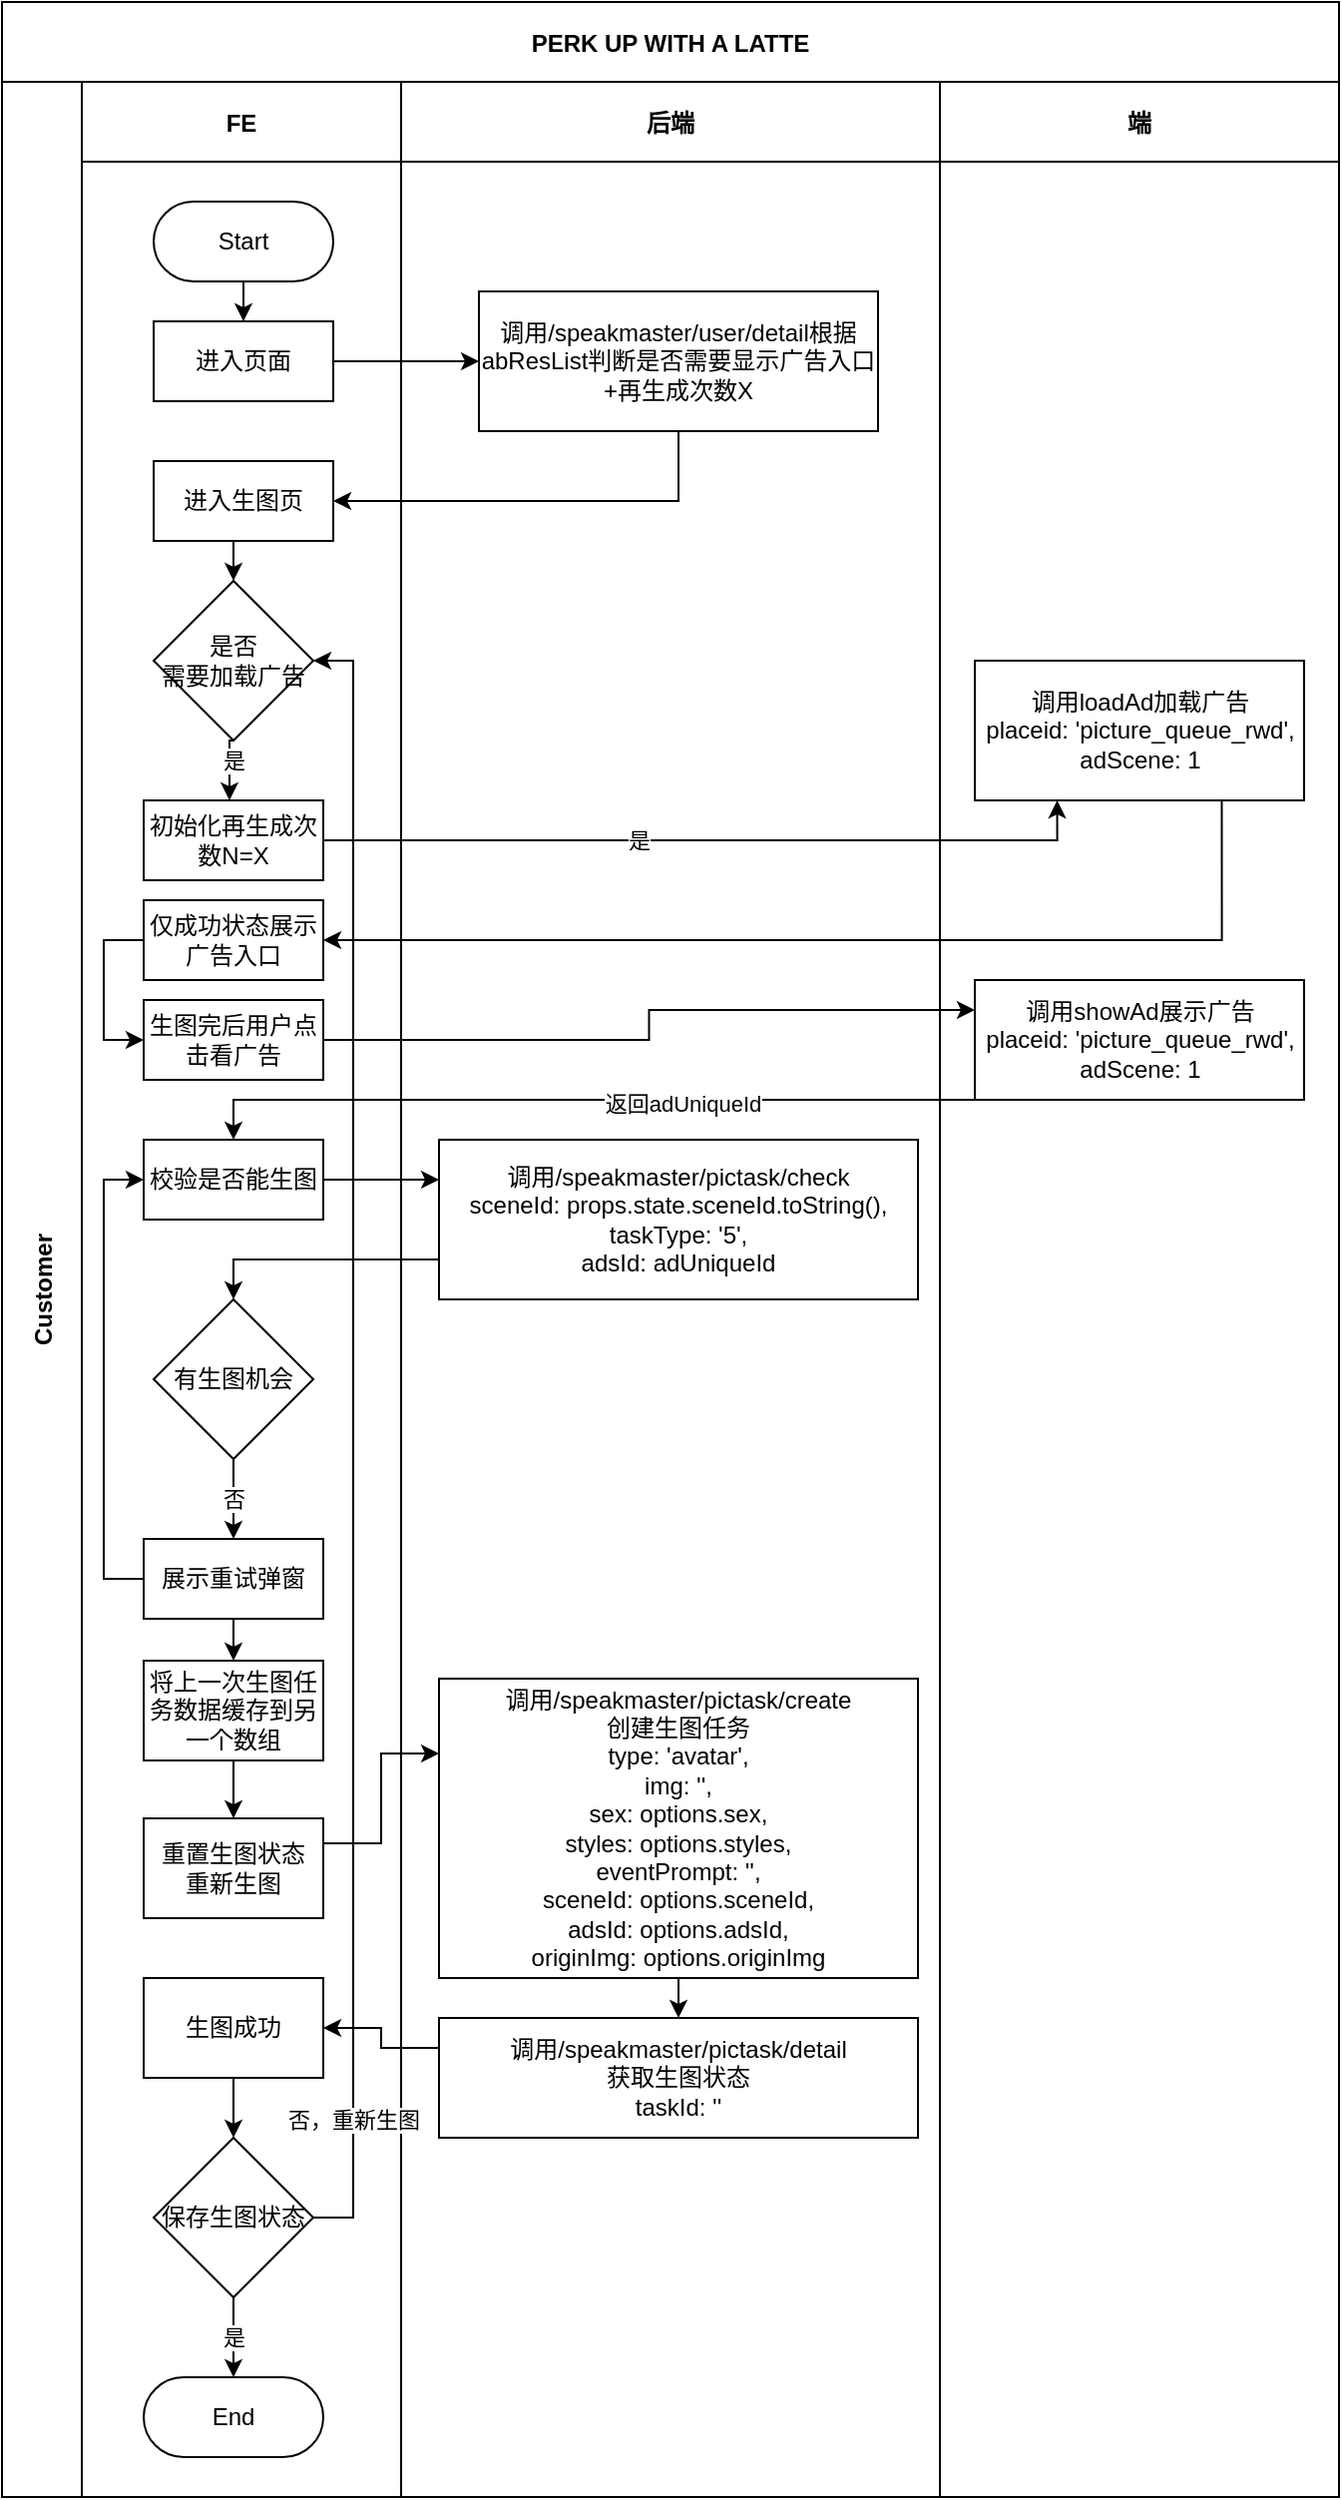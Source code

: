 <mxfile version="26.0.16">
  <diagram id="kgpKYQtTHZ0yAKxKKP6v" name="Page-1">
    <mxGraphModel dx="934" dy="568" grid="1" gridSize="10" guides="1" tooltips="1" connect="1" arrows="1" fold="1" page="1" pageScale="1" pageWidth="850" pageHeight="1100" math="0" shadow="0">
      <root>
        <mxCell id="0" />
        <mxCell id="1" parent="0" />
        <mxCell id="3nuBFxr9cyL0pnOWT2aG-1" value="PERK UP WITH A LATTE" style="shape=table;childLayout=tableLayout;startSize=40;collapsible=0;recursiveResize=0;expand=0;fillColor=none;fontStyle=1" parent="1" vertex="1">
          <mxGeometry x="100" y="70" width="670" height="1250" as="geometry" />
        </mxCell>
        <mxCell id="3nuBFxr9cyL0pnOWT2aG-3" value="Customer" style="shape=tableRow;horizontal=0;swimlaneHead=0;swimlaneBody=0;top=0;left=0;bottom=0;right=0;fillColor=none;points=[[0,0.5],[1,0.5]];portConstraint=eastwest;startSize=40;collapsible=0;recursiveResize=0;expand=0;fontStyle=1;" parent="3nuBFxr9cyL0pnOWT2aG-1" vertex="1">
          <mxGeometry y="40" width="670" height="1210" as="geometry" />
        </mxCell>
        <mxCell id="3nuBFxr9cyL0pnOWT2aG-4" value="FE" style="swimlane;swimlaneHead=0;swimlaneBody=0;connectable=0;fillColor=none;startSize=40;collapsible=0;recursiveResize=0;expand=0;fontStyle=1;" parent="3nuBFxr9cyL0pnOWT2aG-3" vertex="1">
          <mxGeometry x="40" width="160" height="1210" as="geometry">
            <mxRectangle width="160" height="1210" as="alternateBounds" />
          </mxGeometry>
        </mxCell>
        <mxCell id="3nuBFxr9cyL0pnOWT2aG-5" style="edgeStyle=orthogonalEdgeStyle;rounded=0;orthogonalLoop=1;jettySize=auto;html=1;" parent="3nuBFxr9cyL0pnOWT2aG-4" source="3nuBFxr9cyL0pnOWT2aG-6" target="3nuBFxr9cyL0pnOWT2aG-7" edge="1">
          <mxGeometry relative="1" as="geometry" />
        </mxCell>
        <mxCell id="3nuBFxr9cyL0pnOWT2aG-6" value="Start" style="rounded=1;whiteSpace=wrap;html=1;arcSize=50;" parent="3nuBFxr9cyL0pnOWT2aG-4" vertex="1">
          <mxGeometry x="36" y="60" width="90" height="40" as="geometry" />
        </mxCell>
        <mxCell id="3nuBFxr9cyL0pnOWT2aG-7" value="进入页面" style="rounded=0;whiteSpace=wrap;html=1;" parent="3nuBFxr9cyL0pnOWT2aG-4" vertex="1">
          <mxGeometry x="36" y="120" width="90" height="40" as="geometry" />
        </mxCell>
        <mxCell id="83-cvZ2OEZh-le51dASl-3" style="edgeStyle=orthogonalEdgeStyle;rounded=0;orthogonalLoop=1;jettySize=auto;html=1;exitX=0.5;exitY=1;exitDx=0;exitDy=0;entryX=0.5;entryY=0;entryDx=0;entryDy=0;" edge="1" parent="3nuBFxr9cyL0pnOWT2aG-4" source="3nuBFxr9cyL0pnOWT2aG-17" target="83-cvZ2OEZh-le51dASl-2">
          <mxGeometry relative="1" as="geometry" />
        </mxCell>
        <mxCell id="3nuBFxr9cyL0pnOWT2aG-17" value="进入生图页" style="rounded=0;whiteSpace=wrap;html=1;" parent="3nuBFxr9cyL0pnOWT2aG-4" vertex="1">
          <mxGeometry x="36" y="190" width="90" height="40" as="geometry" />
        </mxCell>
        <mxCell id="83-cvZ2OEZh-le51dASl-7" style="edgeStyle=orthogonalEdgeStyle;rounded=0;orthogonalLoop=1;jettySize=auto;html=1;exitX=0.5;exitY=1;exitDx=0;exitDy=0;entryX=0.5;entryY=0;entryDx=0;entryDy=0;" edge="1" parent="3nuBFxr9cyL0pnOWT2aG-4" source="83-cvZ2OEZh-le51dASl-2">
          <mxGeometry relative="1" as="geometry">
            <mxPoint x="74" y="330" as="sourcePoint" />
            <mxPoint x="74" y="360" as="targetPoint" />
          </mxGeometry>
        </mxCell>
        <mxCell id="83-cvZ2OEZh-le51dASl-51" value="是" style="edgeLabel;html=1;align=center;verticalAlign=middle;resizable=0;points=[];" vertex="1" connectable="0" parent="83-cvZ2OEZh-le51dASl-7">
          <mxGeometry x="-0.267" y="4" relative="1" as="geometry">
            <mxPoint x="-2" as="offset" />
          </mxGeometry>
        </mxCell>
        <mxCell id="83-cvZ2OEZh-le51dASl-2" value="&lt;div&gt;是否&lt;/div&gt;需要加载广告" style="rhombus;whiteSpace=wrap;html=1;" vertex="1" parent="3nuBFxr9cyL0pnOWT2aG-4">
          <mxGeometry x="36" y="250" width="80" height="80" as="geometry" />
        </mxCell>
        <mxCell id="83-cvZ2OEZh-le51dASl-6" value="初始化再生成次数N=X" style="rounded=0;whiteSpace=wrap;html=1;" vertex="1" parent="3nuBFxr9cyL0pnOWT2aG-4">
          <mxGeometry x="31" y="360" width="90" height="40" as="geometry" />
        </mxCell>
        <mxCell id="83-cvZ2OEZh-le51dASl-8" value="生图完后用户点击看广告" style="rounded=0;whiteSpace=wrap;html=1;" vertex="1" parent="3nuBFxr9cyL0pnOWT2aG-4">
          <mxGeometry x="31" y="460" width="90" height="40" as="geometry" />
        </mxCell>
        <mxCell id="83-cvZ2OEZh-le51dASl-27" value="校验是否能生图" style="rounded=0;whiteSpace=wrap;html=1;" vertex="1" parent="3nuBFxr9cyL0pnOWT2aG-4">
          <mxGeometry x="31" y="530" width="90" height="40" as="geometry" />
        </mxCell>
        <mxCell id="83-cvZ2OEZh-le51dASl-32" value="否" style="edgeStyle=orthogonalEdgeStyle;rounded=0;orthogonalLoop=1;jettySize=auto;html=1;exitX=0.5;exitY=1;exitDx=0;exitDy=0;entryX=0.5;entryY=0;entryDx=0;entryDy=0;" edge="1" parent="3nuBFxr9cyL0pnOWT2aG-4" source="83-cvZ2OEZh-le51dASl-29" target="83-cvZ2OEZh-le51dASl-31">
          <mxGeometry relative="1" as="geometry" />
        </mxCell>
        <mxCell id="83-cvZ2OEZh-le51dASl-29" value="有生图机会&lt;div&gt;&lt;/div&gt;" style="rhombus;whiteSpace=wrap;html=1;" vertex="1" parent="3nuBFxr9cyL0pnOWT2aG-4">
          <mxGeometry x="36" y="610" width="80" height="80" as="geometry" />
        </mxCell>
        <mxCell id="83-cvZ2OEZh-le51dASl-33" style="edgeStyle=orthogonalEdgeStyle;rounded=0;orthogonalLoop=1;jettySize=auto;html=1;exitX=0;exitY=0.5;exitDx=0;exitDy=0;entryX=0;entryY=0.5;entryDx=0;entryDy=0;" edge="1" parent="3nuBFxr9cyL0pnOWT2aG-4" source="83-cvZ2OEZh-le51dASl-31" target="83-cvZ2OEZh-le51dASl-27">
          <mxGeometry relative="1" as="geometry" />
        </mxCell>
        <mxCell id="83-cvZ2OEZh-le51dASl-35" style="edgeStyle=orthogonalEdgeStyle;rounded=0;orthogonalLoop=1;jettySize=auto;html=1;exitX=0.5;exitY=1;exitDx=0;exitDy=0;entryX=0.5;entryY=0;entryDx=0;entryDy=0;" edge="1" parent="3nuBFxr9cyL0pnOWT2aG-4" source="83-cvZ2OEZh-le51dASl-31" target="83-cvZ2OEZh-le51dASl-34">
          <mxGeometry relative="1" as="geometry" />
        </mxCell>
        <mxCell id="83-cvZ2OEZh-le51dASl-31" value="展示重试弹窗" style="rounded=0;whiteSpace=wrap;html=1;" vertex="1" parent="3nuBFxr9cyL0pnOWT2aG-4">
          <mxGeometry x="31" y="730" width="90" height="40" as="geometry" />
        </mxCell>
        <mxCell id="83-cvZ2OEZh-le51dASl-37" style="edgeStyle=orthogonalEdgeStyle;rounded=0;orthogonalLoop=1;jettySize=auto;html=1;exitX=0.5;exitY=1;exitDx=0;exitDy=0;entryX=0.5;entryY=0;entryDx=0;entryDy=0;" edge="1" parent="3nuBFxr9cyL0pnOWT2aG-4" source="83-cvZ2OEZh-le51dASl-34" target="83-cvZ2OEZh-le51dASl-36">
          <mxGeometry relative="1" as="geometry" />
        </mxCell>
        <mxCell id="83-cvZ2OEZh-le51dASl-34" value="&lt;div&gt;将上一次生图任务数据缓存到另一个数组&lt;/div&gt;" style="rounded=0;whiteSpace=wrap;html=1;" vertex="1" parent="3nuBFxr9cyL0pnOWT2aG-4">
          <mxGeometry x="31" y="791" width="90" height="50" as="geometry" />
        </mxCell>
        <mxCell id="83-cvZ2OEZh-le51dASl-36" value="重置生图状态&lt;div&gt;重新生图&lt;/div&gt;" style="rounded=0;whiteSpace=wrap;html=1;" vertex="1" parent="3nuBFxr9cyL0pnOWT2aG-4">
          <mxGeometry x="31" y="870" width="90" height="50" as="geometry" />
        </mxCell>
        <mxCell id="83-cvZ2OEZh-le51dASl-43" style="edgeStyle=orthogonalEdgeStyle;rounded=0;orthogonalLoop=1;jettySize=auto;html=1;exitX=0.5;exitY=1;exitDx=0;exitDy=0;entryX=0.5;entryY=0;entryDx=0;entryDy=0;" edge="1" parent="3nuBFxr9cyL0pnOWT2aG-4" source="83-cvZ2OEZh-le51dASl-38" target="83-cvZ2OEZh-le51dASl-40">
          <mxGeometry relative="1" as="geometry" />
        </mxCell>
        <mxCell id="83-cvZ2OEZh-le51dASl-38" value="生图成功" style="rounded=0;whiteSpace=wrap;html=1;" vertex="1" parent="3nuBFxr9cyL0pnOWT2aG-4">
          <mxGeometry x="31" y="950" width="90" height="50" as="geometry" />
        </mxCell>
        <mxCell id="83-cvZ2OEZh-le51dASl-44" value="是" style="edgeStyle=orthogonalEdgeStyle;rounded=0;orthogonalLoop=1;jettySize=auto;html=1;exitX=0.5;exitY=1;exitDx=0;exitDy=0;entryX=0.5;entryY=0;entryDx=0;entryDy=0;" edge="1" parent="3nuBFxr9cyL0pnOWT2aG-4" source="83-cvZ2OEZh-le51dASl-40" target="83-cvZ2OEZh-le51dASl-41">
          <mxGeometry relative="1" as="geometry" />
        </mxCell>
        <mxCell id="83-cvZ2OEZh-le51dASl-45" style="edgeStyle=orthogonalEdgeStyle;rounded=0;orthogonalLoop=1;jettySize=auto;html=1;exitX=1;exitY=0.5;exitDx=0;exitDy=0;entryX=1;entryY=0.5;entryDx=0;entryDy=0;" edge="1" parent="3nuBFxr9cyL0pnOWT2aG-4" source="83-cvZ2OEZh-le51dASl-40" target="83-cvZ2OEZh-le51dASl-2">
          <mxGeometry relative="1" as="geometry" />
        </mxCell>
        <mxCell id="83-cvZ2OEZh-le51dASl-46" value="否，重新生图" style="edgeLabel;html=1;align=center;verticalAlign=middle;resizable=0;points=[];" vertex="1" connectable="0" parent="83-cvZ2OEZh-le51dASl-45">
          <mxGeometry x="-0.832" y="1" relative="1" as="geometry">
            <mxPoint x="1" as="offset" />
          </mxGeometry>
        </mxCell>
        <mxCell id="83-cvZ2OEZh-le51dASl-40" value="保存生图状态&lt;div&gt;&lt;/div&gt;" style="rhombus;whiteSpace=wrap;html=1;" vertex="1" parent="3nuBFxr9cyL0pnOWT2aG-4">
          <mxGeometry x="36" y="1030" width="80" height="80" as="geometry" />
        </mxCell>
        <mxCell id="83-cvZ2OEZh-le51dASl-41" value="End" style="rounded=1;whiteSpace=wrap;html=1;arcSize=50;" vertex="1" parent="3nuBFxr9cyL0pnOWT2aG-4">
          <mxGeometry x="31" y="1150" width="90" height="40" as="geometry" />
        </mxCell>
        <mxCell id="83-cvZ2OEZh-le51dASl-55" style="edgeStyle=orthogonalEdgeStyle;rounded=0;orthogonalLoop=1;jettySize=auto;html=1;exitX=0;exitY=0.5;exitDx=0;exitDy=0;entryX=0;entryY=0.5;entryDx=0;entryDy=0;" edge="1" parent="3nuBFxr9cyL0pnOWT2aG-4" source="83-cvZ2OEZh-le51dASl-52" target="83-cvZ2OEZh-le51dASl-8">
          <mxGeometry relative="1" as="geometry" />
        </mxCell>
        <mxCell id="83-cvZ2OEZh-le51dASl-52" value="仅成功状态展示广告入口" style="rounded=0;whiteSpace=wrap;html=1;" vertex="1" parent="3nuBFxr9cyL0pnOWT2aG-4">
          <mxGeometry x="31" y="410" width="90" height="40" as="geometry" />
        </mxCell>
        <mxCell id="3nuBFxr9cyL0pnOWT2aG-8" value="后端" style="swimlane;swimlaneHead=0;swimlaneBody=0;connectable=0;fillColor=none;startSize=40;collapsible=0;recursiveResize=0;expand=0;fontStyle=1;" parent="3nuBFxr9cyL0pnOWT2aG-3" vertex="1">
          <mxGeometry x="200" width="270" height="1210" as="geometry">
            <mxRectangle width="270" height="1210" as="alternateBounds" />
          </mxGeometry>
        </mxCell>
        <mxCell id="3nuBFxr9cyL0pnOWT2aG-9" value="调用/speakmaster/user/detail根据abResList判断是否需要显示广告入口&lt;div&gt;+再生成次数X&lt;/div&gt;" style="rounded=0;whiteSpace=wrap;html=1;" parent="3nuBFxr9cyL0pnOWT2aG-8" vertex="1">
          <mxGeometry x="39" y="105" width="200" height="70" as="geometry" />
        </mxCell>
        <mxCell id="83-cvZ2OEZh-le51dASl-16" value="调用/speakmaster/pictask/check&lt;div&gt;sceneId: props.state.sceneId.toString(), taskType: &#39;5&#39;,&lt;/div&gt;&lt;div&gt;adsId: adUniqueId&lt;/div&gt;" style="rounded=0;whiteSpace=wrap;html=1;" vertex="1" parent="3nuBFxr9cyL0pnOWT2aG-8">
          <mxGeometry x="19" y="530" width="240" height="80" as="geometry" />
        </mxCell>
        <mxCell id="83-cvZ2OEZh-le51dASl-47" value="调用/speakmaster/pictask/create&lt;div&gt;创建生图任务&lt;br&gt;&lt;div&gt;type: &#39;avatar&#39;,&lt;/div&gt;&lt;div&gt;img: &#39;&#39;,&lt;/div&gt;&lt;div&gt;sex: options.sex,&lt;/div&gt;&lt;div&gt;styles: options.styles,&lt;/div&gt;&lt;div&gt;eventPrompt: &#39;&#39;,&lt;/div&gt;&lt;div&gt;sceneId: options.sceneId,&lt;/div&gt;&lt;div&gt;adsId: options.adsId,&lt;/div&gt;&lt;div&gt;originImg: options.originImg&lt;br&gt;&lt;/div&gt;&lt;/div&gt;" style="rounded=0;whiteSpace=wrap;html=1;" vertex="1" parent="3nuBFxr9cyL0pnOWT2aG-8">
          <mxGeometry x="19" y="800" width="240" height="150" as="geometry" />
        </mxCell>
        <mxCell id="83-cvZ2OEZh-le51dASl-49" value="调用/speakmaster/pictask/detail&lt;div&gt;获取生图状态&lt;br&gt;&lt;div&gt;taskId: &#39;&#39;&lt;/div&gt;&lt;/div&gt;" style="rounded=0;whiteSpace=wrap;html=1;" vertex="1" parent="3nuBFxr9cyL0pnOWT2aG-8">
          <mxGeometry x="19" y="970" width="240" height="60" as="geometry" />
        </mxCell>
        <mxCell id="83-cvZ2OEZh-le51dASl-42" style="edgeStyle=orthogonalEdgeStyle;rounded=0;orthogonalLoop=1;jettySize=auto;html=1;exitX=0.5;exitY=1;exitDx=0;exitDy=0;entryX=0.5;entryY=0;entryDx=0;entryDy=0;" edge="1" parent="3nuBFxr9cyL0pnOWT2aG-8" source="83-cvZ2OEZh-le51dASl-47" target="83-cvZ2OEZh-le51dASl-49">
          <mxGeometry relative="1" as="geometry" />
        </mxCell>
        <mxCell id="3nuBFxr9cyL0pnOWT2aG-11" value="端" style="swimlane;swimlaneHead=0;swimlaneBody=0;connectable=0;fillColor=none;startSize=40;collapsible=0;recursiveResize=0;expand=0;fontStyle=1;" parent="3nuBFxr9cyL0pnOWT2aG-3" vertex="1">
          <mxGeometry x="470" width="200" height="1210" as="geometry">
            <mxRectangle width="200" height="1210" as="alternateBounds" />
          </mxGeometry>
        </mxCell>
        <mxCell id="3nuBFxr9cyL0pnOWT2aG-13" value="调用loadAd加载广告&lt;div&gt;placeid: &#39;picture_queue_rwd&#39;, adScene: 1&lt;br&gt;&lt;/div&gt;" style="rounded=0;whiteSpace=wrap;html=1;" parent="3nuBFxr9cyL0pnOWT2aG-11" vertex="1">
          <mxGeometry x="17.5" y="290" width="165" height="70" as="geometry" />
        </mxCell>
        <mxCell id="83-cvZ2OEZh-le51dASl-11" value="调用showAd展示广告&lt;div&gt;placeid: &#39;picture_queue_rwd&#39;, adScene: 1&lt;br&gt;&lt;/div&gt;" style="rounded=0;whiteSpace=wrap;html=1;" vertex="1" parent="3nuBFxr9cyL0pnOWT2aG-11">
          <mxGeometry x="17.5" y="450" width="165" height="60" as="geometry" />
        </mxCell>
        <mxCell id="3nuBFxr9cyL0pnOWT2aG-2" value="" style="edgeStyle=orthogonalEdgeStyle;rounded=0;orthogonalLoop=1;jettySize=auto;html=1;entryX=0;entryY=0.5;entryDx=0;entryDy=0;" parent="3nuBFxr9cyL0pnOWT2aG-3" source="3nuBFxr9cyL0pnOWT2aG-7" target="3nuBFxr9cyL0pnOWT2aG-9" edge="1">
          <mxGeometry relative="1" as="geometry" />
        </mxCell>
        <mxCell id="3nuBFxr9cyL0pnOWT2aG-25" value="" style="edgeStyle=orthogonalEdgeStyle;rounded=0;orthogonalLoop=1;jettySize=auto;html=1;entryX=1;entryY=0.5;entryDx=0;entryDy=0;exitX=0.5;exitY=1;exitDx=0;exitDy=0;" parent="3nuBFxr9cyL0pnOWT2aG-3" source="3nuBFxr9cyL0pnOWT2aG-9" target="3nuBFxr9cyL0pnOWT2aG-17" edge="1">
          <mxGeometry relative="1" as="geometry" />
        </mxCell>
        <mxCell id="83-cvZ2OEZh-le51dASl-4" style="edgeStyle=orthogonalEdgeStyle;rounded=0;orthogonalLoop=1;jettySize=auto;html=1;exitX=1;exitY=0.5;exitDx=0;exitDy=0;entryX=0.25;entryY=1;entryDx=0;entryDy=0;" edge="1" parent="3nuBFxr9cyL0pnOWT2aG-3" source="83-cvZ2OEZh-le51dASl-6" target="3nuBFxr9cyL0pnOWT2aG-13">
          <mxGeometry relative="1" as="geometry" />
        </mxCell>
        <mxCell id="83-cvZ2OEZh-le51dASl-5" value="是" style="edgeLabel;html=1;align=center;verticalAlign=middle;resizable=0;points=[];" vertex="1" connectable="0" parent="83-cvZ2OEZh-le51dASl-4">
          <mxGeometry x="-0.194" y="-2" relative="1" as="geometry">
            <mxPoint x="1" y="-2" as="offset" />
          </mxGeometry>
        </mxCell>
        <mxCell id="83-cvZ2OEZh-le51dASl-13" style="edgeStyle=orthogonalEdgeStyle;rounded=0;orthogonalLoop=1;jettySize=auto;html=1;exitX=1;exitY=0.5;exitDx=0;exitDy=0;entryX=0;entryY=0.25;entryDx=0;entryDy=0;" edge="1" parent="3nuBFxr9cyL0pnOWT2aG-3" source="83-cvZ2OEZh-le51dASl-8" target="83-cvZ2OEZh-le51dASl-11">
          <mxGeometry relative="1" as="geometry" />
        </mxCell>
        <mxCell id="83-cvZ2OEZh-le51dASl-14" style="edgeStyle=orthogonalEdgeStyle;rounded=0;orthogonalLoop=1;jettySize=auto;html=1;exitX=0;exitY=0.75;exitDx=0;exitDy=0;entryX=0.5;entryY=0;entryDx=0;entryDy=0;" edge="1" parent="3nuBFxr9cyL0pnOWT2aG-3" source="83-cvZ2OEZh-le51dASl-11" target="83-cvZ2OEZh-le51dASl-27">
          <mxGeometry relative="1" as="geometry">
            <mxPoint x="150" y="530" as="targetPoint" />
            <Array as="points">
              <mxPoint x="488" y="510" />
              <mxPoint x="116" y="510" />
            </Array>
          </mxGeometry>
        </mxCell>
        <mxCell id="83-cvZ2OEZh-le51dASl-15" value="返回adUniqueId" style="edgeLabel;html=1;align=center;verticalAlign=middle;resizable=0;points=[];" vertex="1" connectable="0" parent="83-cvZ2OEZh-le51dASl-14">
          <mxGeometry x="-0.204" y="2" relative="1" as="geometry">
            <mxPoint as="offset" />
          </mxGeometry>
        </mxCell>
        <mxCell id="83-cvZ2OEZh-le51dASl-28" style="edgeStyle=orthogonalEdgeStyle;rounded=0;orthogonalLoop=1;jettySize=auto;html=1;exitX=1;exitY=0.5;exitDx=0;exitDy=0;entryX=0;entryY=0.25;entryDx=0;entryDy=0;" edge="1" parent="3nuBFxr9cyL0pnOWT2aG-3" source="83-cvZ2OEZh-le51dASl-27" target="83-cvZ2OEZh-le51dASl-16">
          <mxGeometry relative="1" as="geometry" />
        </mxCell>
        <mxCell id="83-cvZ2OEZh-le51dASl-30" style="edgeStyle=orthogonalEdgeStyle;rounded=0;orthogonalLoop=1;jettySize=auto;html=1;exitX=0;exitY=0.75;exitDx=0;exitDy=0;entryX=0.5;entryY=0;entryDx=0;entryDy=0;" edge="1" parent="3nuBFxr9cyL0pnOWT2aG-3" source="83-cvZ2OEZh-le51dASl-16" target="83-cvZ2OEZh-le51dASl-29">
          <mxGeometry relative="1" as="geometry" />
        </mxCell>
        <mxCell id="83-cvZ2OEZh-le51dASl-48" style="edgeStyle=orthogonalEdgeStyle;rounded=0;orthogonalLoop=1;jettySize=auto;html=1;exitX=1;exitY=0.25;exitDx=0;exitDy=0;entryX=0;entryY=0.25;entryDx=0;entryDy=0;" edge="1" parent="3nuBFxr9cyL0pnOWT2aG-3" source="83-cvZ2OEZh-le51dASl-36" target="83-cvZ2OEZh-le51dASl-47">
          <mxGeometry relative="1" as="geometry" />
        </mxCell>
        <mxCell id="83-cvZ2OEZh-le51dASl-50" style="edgeStyle=orthogonalEdgeStyle;rounded=0;orthogonalLoop=1;jettySize=auto;html=1;exitX=0;exitY=0.25;exitDx=0;exitDy=0;entryX=1;entryY=0.5;entryDx=0;entryDy=0;" edge="1" parent="3nuBFxr9cyL0pnOWT2aG-3" source="83-cvZ2OEZh-le51dASl-49" target="83-cvZ2OEZh-le51dASl-38">
          <mxGeometry relative="1" as="geometry" />
        </mxCell>
        <mxCell id="83-cvZ2OEZh-le51dASl-54" style="edgeStyle=orthogonalEdgeStyle;rounded=0;orthogonalLoop=1;jettySize=auto;html=1;exitX=0.75;exitY=1;exitDx=0;exitDy=0;entryX=1;entryY=0.5;entryDx=0;entryDy=0;" edge="1" parent="3nuBFxr9cyL0pnOWT2aG-3" source="3nuBFxr9cyL0pnOWT2aG-13" target="83-cvZ2OEZh-le51dASl-52">
          <mxGeometry relative="1" as="geometry" />
        </mxCell>
      </root>
    </mxGraphModel>
  </diagram>
</mxfile>
